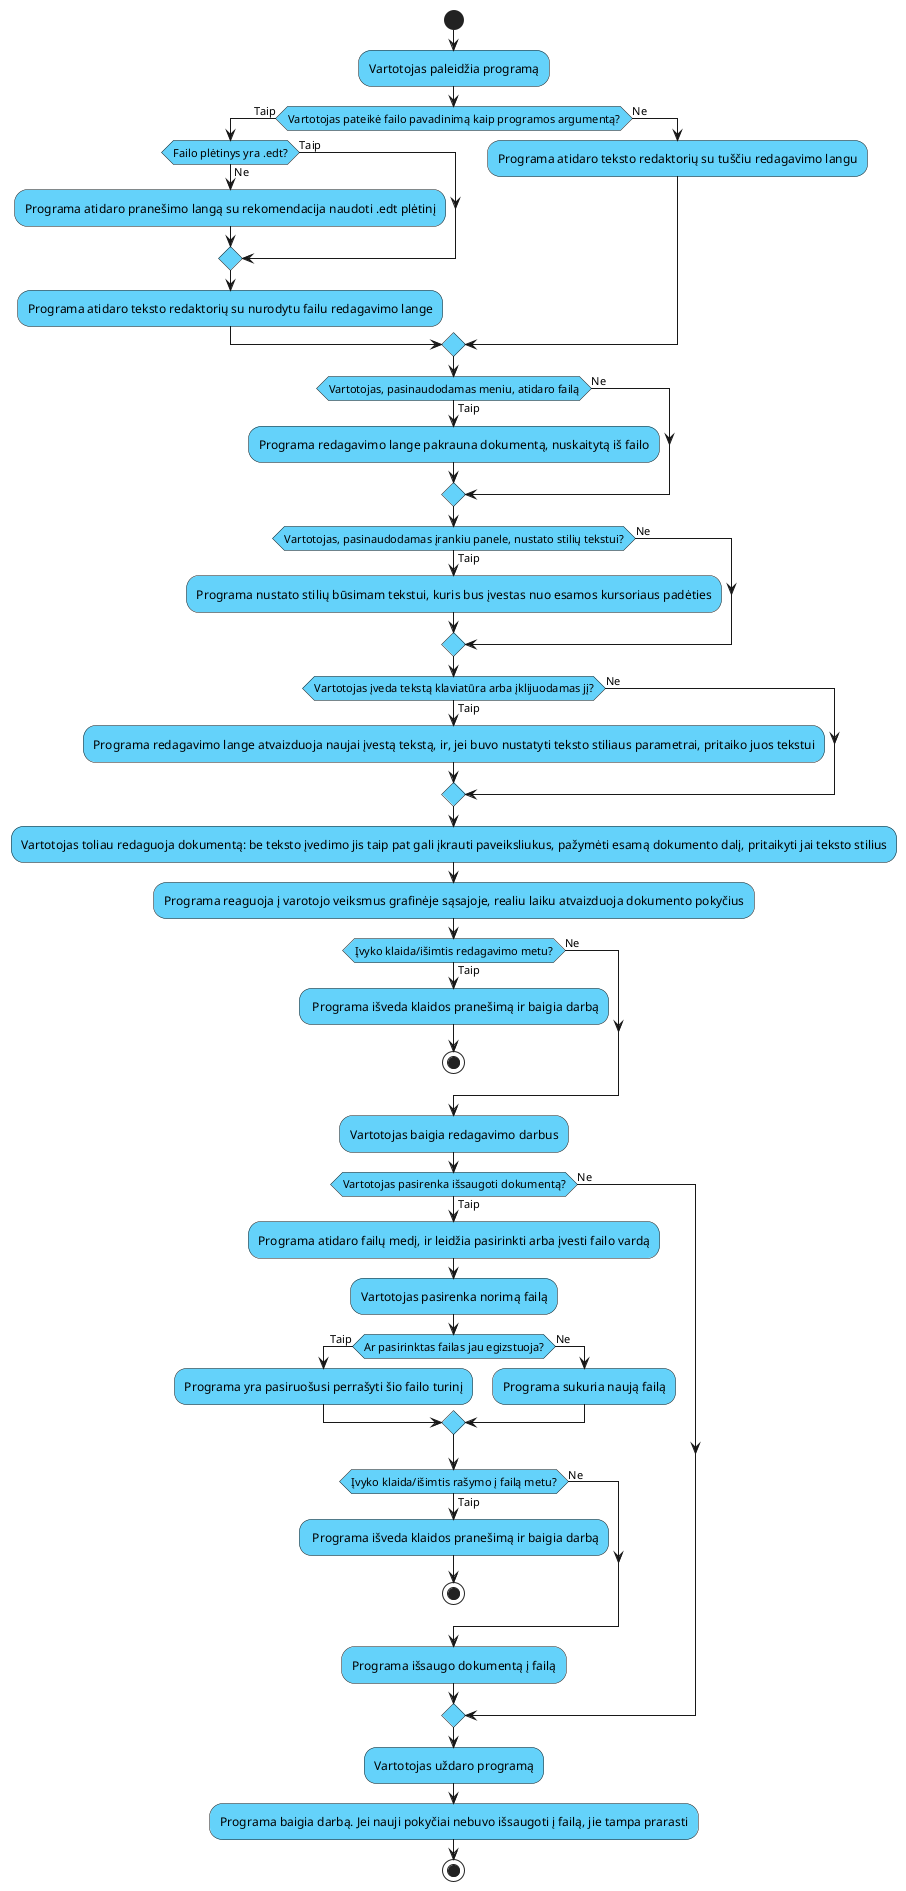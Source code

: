 @startuml
start

#64d2fa:Vartotojas paleidžia programą;

#64d2fa:if (Vartotojas pateikė failo pavadinimą kaip programos argumentą?) then (Taip)
    #64d2fa:if (Failo plėtinys yra .edt?) then (Taip)
    else (Ne)
    #64d2fa:Programa atidaro pranešimo langą su rekomendacija naudoti .edt plėtinį;
    endif
#64d2fa:Programa atidaro teksto redaktorių su nurodytu failu redagavimo lange;
else (Ne)
#64d2fa:Programa atidaro teksto redaktorių su tuščiu redagavimo langu;
endif

#64d2fa:if (Vartotojas, pasinaudodamas meniu, atidaro failą) then (Taip)
#64d2fa:Programa redagavimo lange pakrauna dokumentą, nuskaitytą iš failo;
else (Ne)
endif

#64d2fa:if (Vartotojas, pasinaudodamas įrankiu panele, nustato stilių tekstui?) then (Taip)
#64d2fa:Programa nustato stilių būsimam tekstui, kuris bus įvestas nuo esamos kursoriaus padėties;
else (Ne)
endif

#64d2fa:if (Vartotojas įveda tekstą klaviatūra arba įklijuodamas jį?) then (Taip)
#64d2fa:Programa redagavimo lange atvaizduoja naujai įvestą tekstą, ir, jei buvo nustatyti teksto stiliaus parametrai, pritaiko juos tekstui;
else (Ne)
endif

#64d2fa:Vartotojas toliau redaguoja dokumentą: be teksto įvedimo jis taip pat gali įkrauti paveiksliukus, pažymėti esamą dokumento dalį, pritaikyti jai teksto stilius;
#64d2fa:Programa reaguoja į varotojo veiksmus grafinėje sąsajoje, realiu laiku atvaizduoja dokumento pokyčius;

#64d2fa:if (Įvyko klaida/išimtis redagavimo metu?) then (Taip)
#64d2fa: Programa išveda klaidos pranešimą ir baigia darbą;
stop
else (Ne)
endif

#64d2fa:Vartotojas baigia redagavimo darbus;

#64d2fa:if (Vartotojas pasirenka išsaugoti dokumentą?) then (Taip)
#64d2fa:Programa atidaro failų medį, ir leidžia pasirinkti arba įvesti failo vardą;
#64d2fa:Vartotojas pasirenka norimą failą;

#64d2fa:if (Ar pasirinktas failas jau egizstuoja?) then (Taip)
#64d2fa:Programa yra pasiruošusi perrašyti šio failo turinį;
else (Ne)
#64d2fa:Programa sukuria naują failą;
endif

#64d2fa:if (Įvyko klaida/išimtis rašymo į failą metu?) then (Taip)
#64d2fa: Programa išveda klaidos pranešimą ir baigia darbą;
stop
else (Ne)
endif

#64d2fa:Programa išsaugo dokumentą į failą;
else (Ne)
endif

#64d2fa:Vartotojas uždaro programą;
#64d2fa:Programa baigia darbą. Jei nauji pokyčiai nebuvo išsaugoti į failą, jie tampa prarasti;

stop
@enduml
